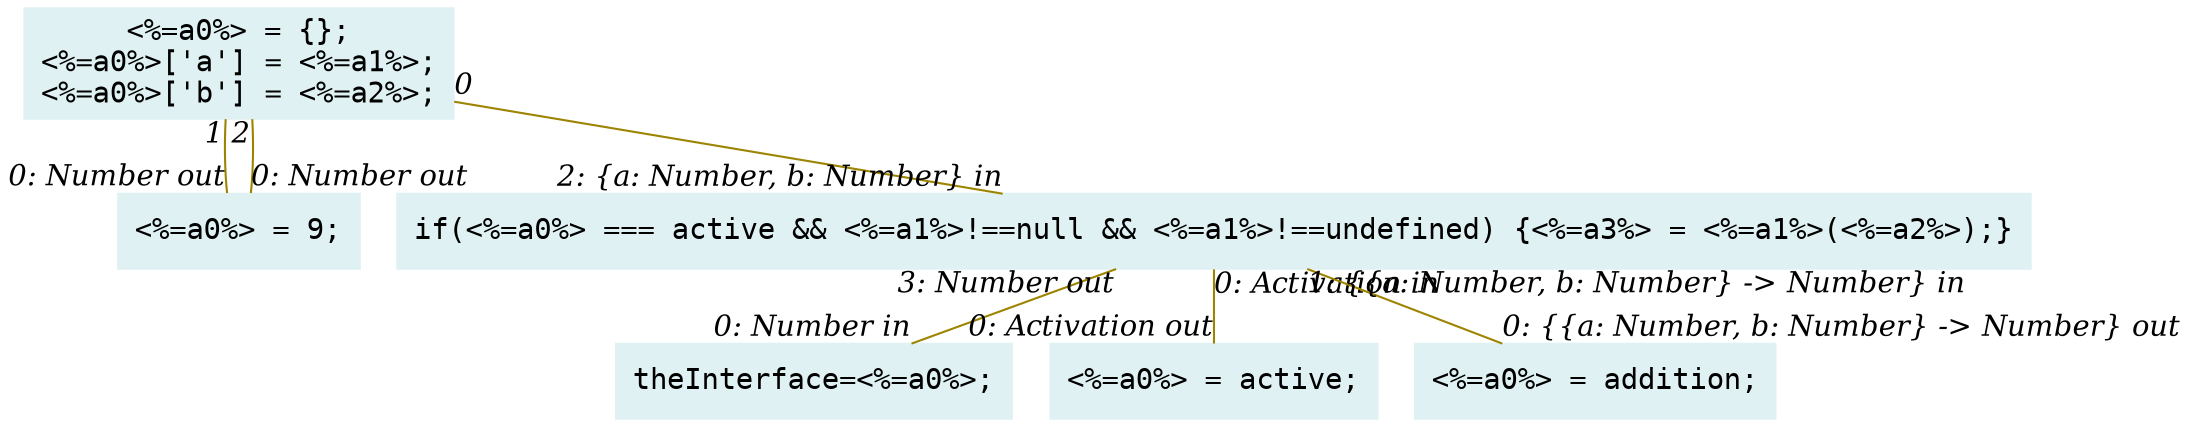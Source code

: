 digraph g{node_1283 [shape="box", style="filled", color="#dff1f2", fontname="Courier", label="theInterface=<%=a0%>;
" ]
node_1312 [shape="box", style="filled", color="#dff1f2", fontname="Courier", label="<%=a0%> = active;
" ]
node_1315 [shape="box", style="filled", color="#dff1f2", fontname="Courier", label="<%=a0%> = addition;
" ]
node_1317 [shape="box", style="filled", color="#dff1f2", fontname="Courier", label="<%=a0%> = 9;
" ]
node_1320 [shape="box", style="filled", color="#dff1f2", fontname="Courier", label="if(<%=a0%> === active && <%=a1%>!==null && <%=a1%>!==undefined) {<%=a3%> = <%=a1%>(<%=a2%>);}
" ]
node_1325 [shape="box", style="filled", color="#dff1f2", fontname="Courier", label="<%=a0%> = {};
<%=a0%>['a'] = <%=a1%>;
<%=a0%>['b'] = <%=a2%>;
" ]
node_1320 -> node_1312 [dir=none, arrowHead=none, fontname="Times-Italic", arrowsize=1, color="#9d8400", label="",  headlabel="0: Activation out", taillabel="0: Activation in" ]
node_1320 -> node_1315 [dir=none, arrowHead=none, fontname="Times-Italic", arrowsize=1, color="#9d8400", label="",  headlabel="0: {{a: Number, b: Number} -> Number} out", taillabel="1: {{a: Number, b: Number} -> Number} in" ]
node_1320 -> node_1283 [dir=none, arrowHead=none, fontname="Times-Italic", arrowsize=1, color="#9d8400", label="",  headlabel="0: Number in", taillabel="3: Number out" ]
node_1325 -> node_1317 [dir=none, arrowHead=none, fontname="Times-Italic", arrowsize=1, color="#9d8400", label="",  headlabel="0: Number out", taillabel="1" ]
node_1325 -> node_1317 [dir=none, arrowHead=none, fontname="Times-Italic", arrowsize=1, color="#9d8400", label="",  headlabel="0: Number out", taillabel="2" ]
node_1325 -> node_1320 [dir=none, arrowHead=none, fontname="Times-Italic", arrowsize=1, color="#9d8400", label="",  headlabel="2: {a: Number, b: Number} in", taillabel="0" ]
}